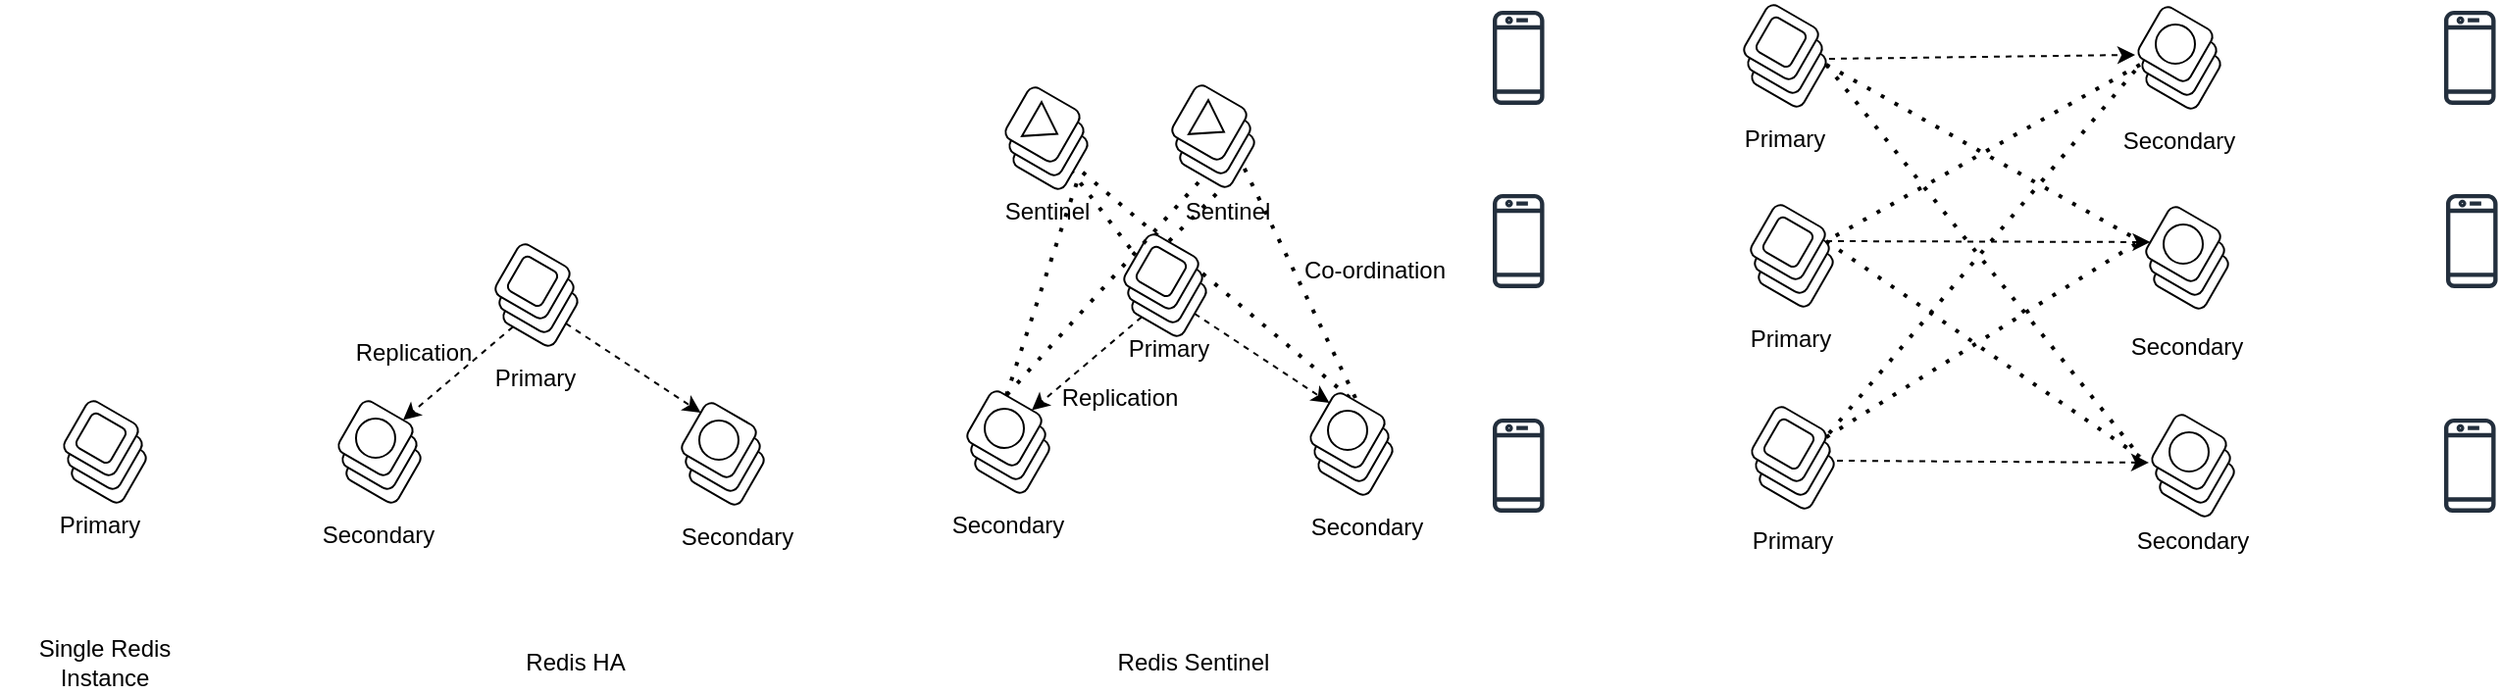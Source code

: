 <mxfile version="21.3.8" type="github">
  <diagram name="Page-1" id="Pu-Xg4iQmbZEXAthtmg6">
    <mxGraphModel dx="954" dy="1602" grid="1" gridSize="10" guides="1" tooltips="1" connect="1" arrows="1" fold="1" page="1" pageScale="1" pageWidth="850" pageHeight="1100" math="0" shadow="0">
      <root>
        <mxCell id="0" />
        <mxCell id="1" parent="0" />
        <mxCell id="jeQJ4BIFKmj9hE7d5jCC-107" value="" style="endArrow=none;dashed=1;html=1;dashPattern=1 3;strokeWidth=2;rounded=0;entryX=1;entryY=0.5;entryDx=0;entryDy=0;" edge="1" parent="1" target="jeQJ4BIFKmj9hE7d5jCC-91">
          <mxGeometry width="50" height="50" relative="1" as="geometry">
            <mxPoint x="780" y="200" as="sourcePoint" />
            <mxPoint x="730" y="190" as="targetPoint" />
          </mxGeometry>
        </mxCell>
        <mxCell id="jeQJ4BIFKmj9hE7d5jCC-108" value="" style="endArrow=none;dashed=1;html=1;dashPattern=1 3;strokeWidth=2;rounded=0;entryX=0.5;entryY=0;entryDx=0;entryDy=0;exitX=0;exitY=1;exitDx=0;exitDy=0;" edge="1" parent="1" source="jeQJ4BIFKmj9hE7d5jCC-101" target="jeQJ4BIFKmj9hE7d5jCC-101">
          <mxGeometry width="50" height="50" relative="1" as="geometry">
            <mxPoint x="600" y="410" as="sourcePoint" />
            <mxPoint x="670" y="240" as="targetPoint" />
          </mxGeometry>
        </mxCell>
        <mxCell id="jeQJ4BIFKmj9hE7d5jCC-105" value="" style="endArrow=none;dashed=1;html=1;dashPattern=1 3;strokeWidth=2;rounded=0;entryX=1;entryY=0.5;entryDx=0;entryDy=0;exitX=0.25;exitY=0;exitDx=0;exitDy=0;" edge="1" parent="1" source="jeQJ4BIFKmj9hE7d5jCC-81" target="jeQJ4BIFKmj9hE7d5jCC-12">
          <mxGeometry width="50" height="50" relative="1" as="geometry">
            <mxPoint x="730" y="420" as="sourcePoint" />
            <mxPoint x="650" y="140" as="targetPoint" />
          </mxGeometry>
        </mxCell>
        <mxCell id="jeQJ4BIFKmj9hE7d5jCC-103" value="" style="endArrow=none;dashed=1;html=1;dashPattern=1 3;strokeWidth=2;rounded=0;entryX=0.7;entryY=-0.2;entryDx=0;entryDy=0;entryPerimeter=0;" edge="1" parent="1" target="jeQJ4BIFKmj9hE7d5jCC-100">
          <mxGeometry width="50" height="50" relative="1" as="geometry">
            <mxPoint x="670" y="130" as="sourcePoint" />
            <mxPoint x="710" y="250" as="targetPoint" />
          </mxGeometry>
        </mxCell>
        <mxCell id="jeQJ4BIFKmj9hE7d5jCC-104" value="" style="endArrow=none;dashed=1;html=1;dashPattern=1 3;strokeWidth=2;rounded=0;entryX=0.75;entryY=0;entryDx=0;entryDy=0;exitX=0.25;exitY=0;exitDx=0;exitDy=0;" edge="1" parent="1" source="jeQJ4BIFKmj9hE7d5jCC-71" target="jeQJ4BIFKmj9hE7d5jCC-100">
          <mxGeometry width="50" height="50" relative="1" as="geometry">
            <mxPoint x="670" y="400" as="sourcePoint" />
            <mxPoint x="720" y="350" as="targetPoint" />
          </mxGeometry>
        </mxCell>
        <mxCell id="jeQJ4BIFKmj9hE7d5jCC-17" value="" style="group" vertex="1" connectable="0" parent="1">
          <mxGeometry x="120.0" y="200.0" width="44.981" height="54.981" as="geometry" />
        </mxCell>
        <mxCell id="jeQJ4BIFKmj9hE7d5jCC-4" value="" style="rounded=1;whiteSpace=wrap;html=1;rotation=30;" vertex="1" parent="jeQJ4BIFKmj9hE7d5jCC-17">
          <mxGeometry x="9.49" y="19.49" width="30" height="30" as="geometry" />
        </mxCell>
        <mxCell id="jeQJ4BIFKmj9hE7d5jCC-3" value="" style="rounded=1;whiteSpace=wrap;html=1;rotation=30;" vertex="1" parent="jeQJ4BIFKmj9hE7d5jCC-17">
          <mxGeometry x="7.49" y="12.49" width="30" height="30" as="geometry" />
        </mxCell>
        <mxCell id="jeQJ4BIFKmj9hE7d5jCC-2" value="" style="rounded=1;whiteSpace=wrap;html=1;rotation=30;" vertex="1" parent="jeQJ4BIFKmj9hE7d5jCC-17">
          <mxGeometry x="5.49" y="5.49" width="30" height="30" as="geometry" />
        </mxCell>
        <mxCell id="jeQJ4BIFKmj9hE7d5jCC-5" value="" style="rounded=1;whiteSpace=wrap;html=1;rotation=30;" vertex="1" parent="jeQJ4BIFKmj9hE7d5jCC-17">
          <mxGeometry x="10.49" y="10.49" width="20" height="20" as="geometry" />
        </mxCell>
        <mxCell id="jeQJ4BIFKmj9hE7d5jCC-18" value="" style="group" vertex="1" connectable="0" parent="1">
          <mxGeometry x="260.0" y="200.0" width="44.981" height="54.981" as="geometry" />
        </mxCell>
        <mxCell id="jeQJ4BIFKmj9hE7d5jCC-7" value="" style="rounded=1;whiteSpace=wrap;html=1;rotation=30;" vertex="1" parent="jeQJ4BIFKmj9hE7d5jCC-18">
          <mxGeometry x="9.49" y="19.49" width="30" height="30" as="geometry" />
        </mxCell>
        <mxCell id="jeQJ4BIFKmj9hE7d5jCC-8" value="" style="rounded=1;whiteSpace=wrap;html=1;rotation=30;" vertex="1" parent="jeQJ4BIFKmj9hE7d5jCC-18">
          <mxGeometry x="7.49" y="12.49" width="30" height="30" as="geometry" />
        </mxCell>
        <mxCell id="jeQJ4BIFKmj9hE7d5jCC-9" value="" style="rounded=1;whiteSpace=wrap;html=1;rotation=30;" vertex="1" parent="jeQJ4BIFKmj9hE7d5jCC-18">
          <mxGeometry x="5.49" y="5.49" width="30" height="30" as="geometry" />
        </mxCell>
        <mxCell id="jeQJ4BIFKmj9hE7d5jCC-11" value="" style="ellipse;whiteSpace=wrap;html=1;aspect=fixed;" vertex="1" parent="jeQJ4BIFKmj9hE7d5jCC-18">
          <mxGeometry x="10.49" y="10.49" width="20" height="20" as="geometry" />
        </mxCell>
        <mxCell id="jeQJ4BIFKmj9hE7d5jCC-19" value="" style="group" vertex="1" connectable="0" parent="1">
          <mxGeometry x="600.0" y="40.0" width="44.981" height="54.981" as="geometry" />
        </mxCell>
        <mxCell id="jeQJ4BIFKmj9hE7d5jCC-12" value="" style="rounded=1;whiteSpace=wrap;html=1;rotation=30;" vertex="1" parent="jeQJ4BIFKmj9hE7d5jCC-19">
          <mxGeometry x="9.49" y="19.49" width="30" height="30" as="geometry" />
        </mxCell>
        <mxCell id="jeQJ4BIFKmj9hE7d5jCC-13" value="" style="rounded=1;whiteSpace=wrap;html=1;rotation=30;" vertex="1" parent="jeQJ4BIFKmj9hE7d5jCC-19">
          <mxGeometry x="7.49" y="12.49" width="30" height="30" as="geometry" />
        </mxCell>
        <mxCell id="jeQJ4BIFKmj9hE7d5jCC-14" value="" style="rounded=1;whiteSpace=wrap;html=1;rotation=30;" vertex="1" parent="jeQJ4BIFKmj9hE7d5jCC-19">
          <mxGeometry x="5.49" y="5.49" width="30" height="30" as="geometry" />
        </mxCell>
        <mxCell id="jeQJ4BIFKmj9hE7d5jCC-16" value="" style="triangle;whiteSpace=wrap;html=1;rotation=30;" vertex="1" parent="jeQJ4BIFKmj9hE7d5jCC-19">
          <mxGeometry x="13.99" y="11.49" width="15" height="20" as="geometry" />
        </mxCell>
        <mxCell id="jeQJ4BIFKmj9hE7d5jCC-20" value="Single Redis Instance" style="text;html=1;strokeColor=none;fillColor=none;align=center;verticalAlign=middle;whiteSpace=wrap;rounded=0;" vertex="1" parent="1">
          <mxGeometry x="89.99" y="320" width="105" height="30" as="geometry" />
        </mxCell>
        <mxCell id="jeQJ4BIFKmj9hE7d5jCC-26" value="" style="group" vertex="1" connectable="0" parent="1">
          <mxGeometry x="340" y="120" width="44.981" height="54.981" as="geometry" />
        </mxCell>
        <mxCell id="jeQJ4BIFKmj9hE7d5jCC-27" value="" style="rounded=1;whiteSpace=wrap;html=1;rotation=30;" vertex="1" parent="jeQJ4BIFKmj9hE7d5jCC-26">
          <mxGeometry x="9.49" y="19.49" width="30" height="30" as="geometry" />
        </mxCell>
        <mxCell id="jeQJ4BIFKmj9hE7d5jCC-28" value="" style="rounded=1;whiteSpace=wrap;html=1;rotation=30;" vertex="1" parent="jeQJ4BIFKmj9hE7d5jCC-26">
          <mxGeometry x="7.49" y="12.49" width="30" height="30" as="geometry" />
        </mxCell>
        <mxCell id="jeQJ4BIFKmj9hE7d5jCC-29" value="" style="rounded=1;whiteSpace=wrap;html=1;rotation=30;" vertex="1" parent="jeQJ4BIFKmj9hE7d5jCC-26">
          <mxGeometry x="5.49" y="5.49" width="30" height="30" as="geometry" />
        </mxCell>
        <mxCell id="jeQJ4BIFKmj9hE7d5jCC-30" value="" style="rounded=1;whiteSpace=wrap;html=1;rotation=30;" vertex="1" parent="jeQJ4BIFKmj9hE7d5jCC-26">
          <mxGeometry x="10.49" y="10.49" width="20" height="20" as="geometry" />
        </mxCell>
        <mxCell id="jeQJ4BIFKmj9hE7d5jCC-31" value="" style="group" vertex="1" connectable="0" parent="1">
          <mxGeometry x="435" y="201" width="44.981" height="54.981" as="geometry" />
        </mxCell>
        <mxCell id="jeQJ4BIFKmj9hE7d5jCC-32" value="" style="rounded=1;whiteSpace=wrap;html=1;rotation=30;" vertex="1" parent="jeQJ4BIFKmj9hE7d5jCC-31">
          <mxGeometry x="9.49" y="19.49" width="30" height="30" as="geometry" />
        </mxCell>
        <mxCell id="jeQJ4BIFKmj9hE7d5jCC-33" value="" style="rounded=1;whiteSpace=wrap;html=1;rotation=30;" vertex="1" parent="jeQJ4BIFKmj9hE7d5jCC-31">
          <mxGeometry x="7.49" y="12.49" width="30" height="30" as="geometry" />
        </mxCell>
        <mxCell id="jeQJ4BIFKmj9hE7d5jCC-34" value="" style="rounded=1;whiteSpace=wrap;html=1;rotation=30;" vertex="1" parent="jeQJ4BIFKmj9hE7d5jCC-31">
          <mxGeometry x="5.49" y="5.49" width="30" height="30" as="geometry" />
        </mxCell>
        <mxCell id="jeQJ4BIFKmj9hE7d5jCC-35" value="" style="ellipse;whiteSpace=wrap;html=1;aspect=fixed;" vertex="1" parent="jeQJ4BIFKmj9hE7d5jCC-31">
          <mxGeometry x="10.49" y="10.49" width="20" height="20" as="geometry" />
        </mxCell>
        <mxCell id="jeQJ4BIFKmj9hE7d5jCC-37" value="" style="endArrow=classic;html=1;rounded=0;exitX=0.25;exitY=1;exitDx=0;exitDy=0;entryX=0.75;entryY=0;entryDx=0;entryDy=0;dashed=1;" edge="1" parent="1" source="jeQJ4BIFKmj9hE7d5jCC-27" target="jeQJ4BIFKmj9hE7d5jCC-9">
          <mxGeometry width="50" height="50" relative="1" as="geometry">
            <mxPoint x="400" y="180" as="sourcePoint" />
            <mxPoint x="450" y="130" as="targetPoint" />
          </mxGeometry>
        </mxCell>
        <mxCell id="jeQJ4BIFKmj9hE7d5jCC-38" value="" style="endArrow=classic;html=1;rounded=0;exitX=1;exitY=0.5;exitDx=0;exitDy=0;entryX=0;entryY=0.25;entryDx=0;entryDy=0;dashed=1;" edge="1" parent="1" source="jeQJ4BIFKmj9hE7d5jCC-27" target="jeQJ4BIFKmj9hE7d5jCC-34">
          <mxGeometry width="50" height="50" relative="1" as="geometry">
            <mxPoint x="350" y="330" as="sourcePoint" />
            <mxPoint x="400" y="280" as="targetPoint" />
          </mxGeometry>
        </mxCell>
        <mxCell id="jeQJ4BIFKmj9hE7d5jCC-39" value="Primary" style="text;html=1;strokeColor=none;fillColor=none;align=center;verticalAlign=middle;whiteSpace=wrap;rounded=0;" vertex="1" parent="1">
          <mxGeometry x="110" y="250" width="60" height="30" as="geometry" />
        </mxCell>
        <mxCell id="jeQJ4BIFKmj9hE7d5jCC-40" value="Primary" style="text;html=1;strokeColor=none;fillColor=none;align=center;verticalAlign=middle;whiteSpace=wrap;rounded=0;" vertex="1" parent="1">
          <mxGeometry x="332.49" y="174.98" width="60" height="30" as="geometry" />
        </mxCell>
        <mxCell id="jeQJ4BIFKmj9hE7d5jCC-41" value="Secondary" style="text;html=1;strokeColor=none;fillColor=none;align=center;verticalAlign=middle;whiteSpace=wrap;rounded=0;" vertex="1" parent="1">
          <mxGeometry x="252.49" y="254.98" width="60" height="30" as="geometry" />
        </mxCell>
        <mxCell id="jeQJ4BIFKmj9hE7d5jCC-42" value="Secondary" style="text;html=1;strokeColor=none;fillColor=none;align=center;verticalAlign=middle;whiteSpace=wrap;rounded=0;" vertex="1" parent="1">
          <mxGeometry x="435" y="255.98" width="60" height="30" as="geometry" />
        </mxCell>
        <mxCell id="jeQJ4BIFKmj9hE7d5jCC-43" value="Redis HA" style="text;html=1;strokeColor=none;fillColor=none;align=center;verticalAlign=middle;whiteSpace=wrap;rounded=0;" vertex="1" parent="1">
          <mxGeometry x="330" y="320" width="105" height="30" as="geometry" />
        </mxCell>
        <mxCell id="jeQJ4BIFKmj9hE7d5jCC-68" value="" style="group" vertex="1" connectable="0" parent="1">
          <mxGeometry x="580.51" y="195.0" width="44.981" height="54.981" as="geometry" />
        </mxCell>
        <mxCell id="jeQJ4BIFKmj9hE7d5jCC-69" value="" style="rounded=1;whiteSpace=wrap;html=1;rotation=30;" vertex="1" parent="jeQJ4BIFKmj9hE7d5jCC-68">
          <mxGeometry x="9.49" y="19.49" width="30" height="30" as="geometry" />
        </mxCell>
        <mxCell id="jeQJ4BIFKmj9hE7d5jCC-70" value="" style="rounded=1;whiteSpace=wrap;html=1;rotation=30;" vertex="1" parent="jeQJ4BIFKmj9hE7d5jCC-68">
          <mxGeometry x="7.49" y="12.49" width="30" height="30" as="geometry" />
        </mxCell>
        <mxCell id="jeQJ4BIFKmj9hE7d5jCC-71" value="" style="rounded=1;whiteSpace=wrap;html=1;rotation=30;" vertex="1" parent="jeQJ4BIFKmj9hE7d5jCC-68">
          <mxGeometry x="5.49" y="5.49" width="30" height="30" as="geometry" />
        </mxCell>
        <mxCell id="jeQJ4BIFKmj9hE7d5jCC-72" value="" style="ellipse;whiteSpace=wrap;html=1;aspect=fixed;" vertex="1" parent="jeQJ4BIFKmj9hE7d5jCC-68">
          <mxGeometry x="10.49" y="10.49" width="20" height="20" as="geometry" />
        </mxCell>
        <mxCell id="jeQJ4BIFKmj9hE7d5jCC-73" value="" style="group" vertex="1" connectable="0" parent="1">
          <mxGeometry x="660.51" y="115" width="44.981" height="54.981" as="geometry" />
        </mxCell>
        <mxCell id="jeQJ4BIFKmj9hE7d5jCC-74" value="" style="rounded=1;whiteSpace=wrap;html=1;rotation=30;" vertex="1" parent="jeQJ4BIFKmj9hE7d5jCC-73">
          <mxGeometry x="9.49" y="19.49" width="30" height="30" as="geometry" />
        </mxCell>
        <mxCell id="jeQJ4BIFKmj9hE7d5jCC-75" value="" style="rounded=1;whiteSpace=wrap;html=1;rotation=30;" vertex="1" parent="jeQJ4BIFKmj9hE7d5jCC-73">
          <mxGeometry x="7.49" y="12.49" width="30" height="30" as="geometry" />
        </mxCell>
        <mxCell id="jeQJ4BIFKmj9hE7d5jCC-76" value="" style="rounded=1;whiteSpace=wrap;html=1;rotation=30;" vertex="1" parent="jeQJ4BIFKmj9hE7d5jCC-73">
          <mxGeometry x="5.49" y="5.49" width="30" height="30" as="geometry" />
        </mxCell>
        <mxCell id="jeQJ4BIFKmj9hE7d5jCC-77" value="" style="rounded=1;whiteSpace=wrap;html=1;rotation=30;" vertex="1" parent="jeQJ4BIFKmj9hE7d5jCC-73">
          <mxGeometry x="10.49" y="10.49" width="20" height="20" as="geometry" />
        </mxCell>
        <mxCell id="jeQJ4BIFKmj9hE7d5jCC-78" value="" style="group" vertex="1" connectable="0" parent="1">
          <mxGeometry x="755.51" y="196" width="44.981" height="54.981" as="geometry" />
        </mxCell>
        <mxCell id="jeQJ4BIFKmj9hE7d5jCC-79" value="" style="rounded=1;whiteSpace=wrap;html=1;rotation=30;" vertex="1" parent="jeQJ4BIFKmj9hE7d5jCC-78">
          <mxGeometry x="9.49" y="19.49" width="30" height="30" as="geometry" />
        </mxCell>
        <mxCell id="jeQJ4BIFKmj9hE7d5jCC-80" value="" style="rounded=1;whiteSpace=wrap;html=1;rotation=30;" vertex="1" parent="jeQJ4BIFKmj9hE7d5jCC-78">
          <mxGeometry x="7.49" y="12.49" width="30" height="30" as="geometry" />
        </mxCell>
        <mxCell id="jeQJ4BIFKmj9hE7d5jCC-81" value="" style="rounded=1;whiteSpace=wrap;html=1;rotation=30;" vertex="1" parent="jeQJ4BIFKmj9hE7d5jCC-78">
          <mxGeometry x="5.49" y="5.49" width="30" height="30" as="geometry" />
        </mxCell>
        <mxCell id="jeQJ4BIFKmj9hE7d5jCC-82" value="" style="ellipse;whiteSpace=wrap;html=1;aspect=fixed;" vertex="1" parent="jeQJ4BIFKmj9hE7d5jCC-78">
          <mxGeometry x="10.49" y="10.49" width="20" height="20" as="geometry" />
        </mxCell>
        <mxCell id="jeQJ4BIFKmj9hE7d5jCC-83" value="" style="endArrow=classic;html=1;rounded=0;exitX=0.25;exitY=1;exitDx=0;exitDy=0;entryX=0.75;entryY=0;entryDx=0;entryDy=0;dashed=1;" edge="1" parent="1" source="jeQJ4BIFKmj9hE7d5jCC-74" target="jeQJ4BIFKmj9hE7d5jCC-71">
          <mxGeometry width="50" height="50" relative="1" as="geometry">
            <mxPoint x="720.51" y="175" as="sourcePoint" />
            <mxPoint x="770.51" y="125" as="targetPoint" />
          </mxGeometry>
        </mxCell>
        <mxCell id="jeQJ4BIFKmj9hE7d5jCC-84" value="" style="endArrow=classic;html=1;rounded=0;exitX=1;exitY=0.5;exitDx=0;exitDy=0;entryX=0;entryY=0.25;entryDx=0;entryDy=0;dashed=1;" edge="1" parent="1" source="jeQJ4BIFKmj9hE7d5jCC-74" target="jeQJ4BIFKmj9hE7d5jCC-81">
          <mxGeometry width="50" height="50" relative="1" as="geometry">
            <mxPoint x="670.51" y="325" as="sourcePoint" />
            <mxPoint x="720.51" y="275" as="targetPoint" />
          </mxGeometry>
        </mxCell>
        <mxCell id="jeQJ4BIFKmj9hE7d5jCC-85" value="Primary" style="text;html=1;strokeColor=none;fillColor=none;align=center;verticalAlign=middle;whiteSpace=wrap;rounded=0;" vertex="1" parent="1">
          <mxGeometry x="655" y="159.98" width="60" height="30" as="geometry" />
        </mxCell>
        <mxCell id="jeQJ4BIFKmj9hE7d5jCC-86" value="Secondary" style="text;html=1;strokeColor=none;fillColor=none;align=center;verticalAlign=middle;whiteSpace=wrap;rounded=0;" vertex="1" parent="1">
          <mxGeometry x="573" y="249.98" width="60" height="30" as="geometry" />
        </mxCell>
        <mxCell id="jeQJ4BIFKmj9hE7d5jCC-87" value="Secondary" style="text;html=1;strokeColor=none;fillColor=none;align=center;verticalAlign=middle;whiteSpace=wrap;rounded=0;" vertex="1" parent="1">
          <mxGeometry x="755.51" y="250.98" width="60" height="30" as="geometry" />
        </mxCell>
        <mxCell id="jeQJ4BIFKmj9hE7d5jCC-90" value="" style="group" vertex="1" connectable="0" parent="1">
          <mxGeometry x="685" y="39" width="44.981" height="54.981" as="geometry" />
        </mxCell>
        <mxCell id="jeQJ4BIFKmj9hE7d5jCC-91" value="" style="rounded=1;whiteSpace=wrap;html=1;rotation=30;" vertex="1" parent="jeQJ4BIFKmj9hE7d5jCC-90">
          <mxGeometry x="9.49" y="19.49" width="30" height="30" as="geometry" />
        </mxCell>
        <mxCell id="jeQJ4BIFKmj9hE7d5jCC-92" value="" style="rounded=1;whiteSpace=wrap;html=1;rotation=30;" vertex="1" parent="jeQJ4BIFKmj9hE7d5jCC-90">
          <mxGeometry x="7.49" y="12.49" width="30" height="30" as="geometry" />
        </mxCell>
        <mxCell id="jeQJ4BIFKmj9hE7d5jCC-93" value="" style="rounded=1;whiteSpace=wrap;html=1;rotation=30;" vertex="1" parent="jeQJ4BIFKmj9hE7d5jCC-90">
          <mxGeometry x="5.49" y="5.49" width="30" height="30" as="geometry" />
        </mxCell>
        <mxCell id="jeQJ4BIFKmj9hE7d5jCC-94" value="" style="triangle;whiteSpace=wrap;html=1;rotation=30;" vertex="1" parent="jeQJ4BIFKmj9hE7d5jCC-90">
          <mxGeometry x="13.99" y="11.49" width="15" height="20" as="geometry" />
        </mxCell>
        <mxCell id="jeQJ4BIFKmj9hE7d5jCC-100" value="Sentinel" style="text;html=1;strokeColor=none;fillColor=none;align=center;verticalAlign=middle;whiteSpace=wrap;rounded=0;" vertex="1" parent="1">
          <mxGeometry x="593" y="90" width="60" height="30" as="geometry" />
        </mxCell>
        <mxCell id="jeQJ4BIFKmj9hE7d5jCC-101" value="Sentinel" style="text;html=1;strokeColor=none;fillColor=none;align=center;verticalAlign=middle;whiteSpace=wrap;rounded=0;" vertex="1" parent="1">
          <mxGeometry x="685" y="90" width="60" height="30" as="geometry" />
        </mxCell>
        <mxCell id="jeQJ4BIFKmj9hE7d5jCC-106" value="" style="endArrow=none;dashed=1;html=1;dashPattern=1 3;strokeWidth=2;rounded=0;exitX=0.25;exitY=0;exitDx=0;exitDy=0;entryX=0.25;entryY=0;entryDx=0;entryDy=0;" edge="1" parent="1" source="jeQJ4BIFKmj9hE7d5jCC-101" target="jeQJ4BIFKmj9hE7d5jCC-71">
          <mxGeometry width="50" height="50" relative="1" as="geometry">
            <mxPoint x="690" y="270" as="sourcePoint" />
            <mxPoint x="670" y="400" as="targetPoint" />
          </mxGeometry>
        </mxCell>
        <mxCell id="jeQJ4BIFKmj9hE7d5jCC-109" value="Redis Sentinel" style="text;html=1;strokeColor=none;fillColor=none;align=center;verticalAlign=middle;whiteSpace=wrap;rounded=0;" vertex="1" parent="1">
          <mxGeometry x="644.98" y="320" width="105" height="30" as="geometry" />
        </mxCell>
        <mxCell id="jeQJ4BIFKmj9hE7d5jCC-110" value="Replication" style="text;html=1;strokeColor=none;fillColor=none;align=center;verticalAlign=middle;whiteSpace=wrap;rounded=0;" vertex="1" parent="1">
          <mxGeometry x="270" y="159" width="60" height="36" as="geometry" />
        </mxCell>
        <mxCell id="jeQJ4BIFKmj9hE7d5jCC-111" value="Co-ordination" style="text;html=1;strokeColor=none;fillColor=none;align=center;verticalAlign=middle;whiteSpace=wrap;rounded=0;" vertex="1" parent="1">
          <mxGeometry x="729.98" y="120" width="119.51" height="30" as="geometry" />
        </mxCell>
        <mxCell id="jeQJ4BIFKmj9hE7d5jCC-112" value="" style="group" vertex="1" connectable="0" parent="1">
          <mxGeometry x="980" y="100" width="44.981" height="54.981" as="geometry" />
        </mxCell>
        <mxCell id="jeQJ4BIFKmj9hE7d5jCC-113" value="" style="rounded=1;whiteSpace=wrap;html=1;rotation=30;" vertex="1" parent="jeQJ4BIFKmj9hE7d5jCC-112">
          <mxGeometry x="9.49" y="19.49" width="30" height="30" as="geometry" />
        </mxCell>
        <mxCell id="jeQJ4BIFKmj9hE7d5jCC-114" value="" style="rounded=1;whiteSpace=wrap;html=1;rotation=30;" vertex="1" parent="jeQJ4BIFKmj9hE7d5jCC-112">
          <mxGeometry x="7.49" y="12.49" width="30" height="30" as="geometry" />
        </mxCell>
        <mxCell id="jeQJ4BIFKmj9hE7d5jCC-115" value="" style="rounded=1;whiteSpace=wrap;html=1;rotation=30;" vertex="1" parent="jeQJ4BIFKmj9hE7d5jCC-112">
          <mxGeometry x="5.49" y="5.49" width="30" height="30" as="geometry" />
        </mxCell>
        <mxCell id="jeQJ4BIFKmj9hE7d5jCC-116" value="" style="rounded=1;whiteSpace=wrap;html=1;rotation=30;" vertex="1" parent="jeQJ4BIFKmj9hE7d5jCC-112">
          <mxGeometry x="10.49" y="10.49" width="20" height="20" as="geometry" />
        </mxCell>
        <mxCell id="jeQJ4BIFKmj9hE7d5jCC-117" value="Primary" style="text;html=1;strokeColor=none;fillColor=none;align=center;verticalAlign=middle;whiteSpace=wrap;rounded=0;" vertex="1" parent="1">
          <mxGeometry x="972.49" y="154.98" width="60" height="30" as="geometry" />
        </mxCell>
        <mxCell id="jeQJ4BIFKmj9hE7d5jCC-124" value="" style="group" vertex="1" connectable="0" parent="1">
          <mxGeometry x="980.51" y="203" width="44.981" height="54.981" as="geometry" />
        </mxCell>
        <mxCell id="jeQJ4BIFKmj9hE7d5jCC-125" value="" style="rounded=1;whiteSpace=wrap;html=1;rotation=30;" vertex="1" parent="jeQJ4BIFKmj9hE7d5jCC-124">
          <mxGeometry x="9.49" y="19.49" width="30" height="30" as="geometry" />
        </mxCell>
        <mxCell id="jeQJ4BIFKmj9hE7d5jCC-126" value="" style="rounded=1;whiteSpace=wrap;html=1;rotation=30;" vertex="1" parent="jeQJ4BIFKmj9hE7d5jCC-124">
          <mxGeometry x="7.49" y="12.49" width="30" height="30" as="geometry" />
        </mxCell>
        <mxCell id="jeQJ4BIFKmj9hE7d5jCC-127" value="" style="rounded=1;whiteSpace=wrap;html=1;rotation=30;" vertex="1" parent="jeQJ4BIFKmj9hE7d5jCC-124">
          <mxGeometry x="5.49" y="5.49" width="30" height="30" as="geometry" />
        </mxCell>
        <mxCell id="jeQJ4BIFKmj9hE7d5jCC-128" value="" style="rounded=1;whiteSpace=wrap;html=1;rotation=30;" vertex="1" parent="jeQJ4BIFKmj9hE7d5jCC-124">
          <mxGeometry x="10.49" y="10.49" width="20" height="20" as="geometry" />
        </mxCell>
        <mxCell id="jeQJ4BIFKmj9hE7d5jCC-129" value="Primary" style="text;html=1;strokeColor=none;fillColor=none;align=center;verticalAlign=middle;whiteSpace=wrap;rounded=0;" vertex="1" parent="1">
          <mxGeometry x="973" y="257.98" width="60" height="30" as="geometry" />
        </mxCell>
        <mxCell id="jeQJ4BIFKmj9hE7d5jCC-130" value="" style="group" vertex="1" connectable="0" parent="1">
          <mxGeometry x="976.51" y="-2" width="44.981" height="54.981" as="geometry" />
        </mxCell>
        <mxCell id="jeQJ4BIFKmj9hE7d5jCC-131" value="" style="rounded=1;whiteSpace=wrap;html=1;rotation=30;" vertex="1" parent="jeQJ4BIFKmj9hE7d5jCC-130">
          <mxGeometry x="9.49" y="19.49" width="30" height="30" as="geometry" />
        </mxCell>
        <mxCell id="jeQJ4BIFKmj9hE7d5jCC-132" value="" style="rounded=1;whiteSpace=wrap;html=1;rotation=30;" vertex="1" parent="jeQJ4BIFKmj9hE7d5jCC-130">
          <mxGeometry x="7.49" y="12.49" width="30" height="30" as="geometry" />
        </mxCell>
        <mxCell id="jeQJ4BIFKmj9hE7d5jCC-133" value="" style="rounded=1;whiteSpace=wrap;html=1;rotation=30;" vertex="1" parent="jeQJ4BIFKmj9hE7d5jCC-130">
          <mxGeometry x="5.49" y="5.49" width="30" height="30" as="geometry" />
        </mxCell>
        <mxCell id="jeQJ4BIFKmj9hE7d5jCC-134" value="" style="rounded=1;whiteSpace=wrap;html=1;rotation=30;" vertex="1" parent="jeQJ4BIFKmj9hE7d5jCC-130">
          <mxGeometry x="10.49" y="10.49" width="20" height="20" as="geometry" />
        </mxCell>
        <mxCell id="jeQJ4BIFKmj9hE7d5jCC-135" value="Primary" style="text;html=1;strokeColor=none;fillColor=none;align=center;verticalAlign=middle;whiteSpace=wrap;rounded=0;" vertex="1" parent="1">
          <mxGeometry x="969" y="52.98" width="60" height="30" as="geometry" />
        </mxCell>
        <mxCell id="jeQJ4BIFKmj9hE7d5jCC-136" value="" style="group" vertex="1" connectable="0" parent="1">
          <mxGeometry x="1177.51" y="-1" width="44.981" height="54.981" as="geometry" />
        </mxCell>
        <mxCell id="jeQJ4BIFKmj9hE7d5jCC-137" value="" style="rounded=1;whiteSpace=wrap;html=1;rotation=30;" vertex="1" parent="jeQJ4BIFKmj9hE7d5jCC-136">
          <mxGeometry x="9.49" y="19.49" width="30" height="30" as="geometry" />
        </mxCell>
        <mxCell id="jeQJ4BIFKmj9hE7d5jCC-138" value="" style="rounded=1;whiteSpace=wrap;html=1;rotation=30;" vertex="1" parent="jeQJ4BIFKmj9hE7d5jCC-136">
          <mxGeometry x="7.49" y="12.49" width="30" height="30" as="geometry" />
        </mxCell>
        <mxCell id="jeQJ4BIFKmj9hE7d5jCC-139" value="" style="rounded=1;whiteSpace=wrap;html=1;rotation=30;" vertex="1" parent="jeQJ4BIFKmj9hE7d5jCC-136">
          <mxGeometry x="5.49" y="5.49" width="30" height="30" as="geometry" />
        </mxCell>
        <mxCell id="jeQJ4BIFKmj9hE7d5jCC-140" value="" style="ellipse;whiteSpace=wrap;html=1;aspect=fixed;" vertex="1" parent="jeQJ4BIFKmj9hE7d5jCC-136">
          <mxGeometry x="10.49" y="10.49" width="20" height="20" as="geometry" />
        </mxCell>
        <mxCell id="jeQJ4BIFKmj9hE7d5jCC-141" value="Secondary" style="text;html=1;strokeColor=none;fillColor=none;align=center;verticalAlign=middle;whiteSpace=wrap;rounded=0;" vertex="1" parent="1">
          <mxGeometry x="1170" y="53.98" width="60" height="30" as="geometry" />
        </mxCell>
        <mxCell id="jeQJ4BIFKmj9hE7d5jCC-142" value="" style="group" vertex="1" connectable="0" parent="1">
          <mxGeometry x="1181.51" y="101" width="44.981" height="54.981" as="geometry" />
        </mxCell>
        <mxCell id="jeQJ4BIFKmj9hE7d5jCC-143" value="" style="rounded=1;whiteSpace=wrap;html=1;rotation=30;" vertex="1" parent="jeQJ4BIFKmj9hE7d5jCC-142">
          <mxGeometry x="9.49" y="19.49" width="30" height="30" as="geometry" />
        </mxCell>
        <mxCell id="jeQJ4BIFKmj9hE7d5jCC-144" value="" style="rounded=1;whiteSpace=wrap;html=1;rotation=30;" vertex="1" parent="jeQJ4BIFKmj9hE7d5jCC-142">
          <mxGeometry x="7.49" y="12.49" width="30" height="30" as="geometry" />
        </mxCell>
        <mxCell id="jeQJ4BIFKmj9hE7d5jCC-145" value="" style="rounded=1;whiteSpace=wrap;html=1;rotation=30;" vertex="1" parent="jeQJ4BIFKmj9hE7d5jCC-142">
          <mxGeometry x="5.49" y="5.49" width="30" height="30" as="geometry" />
        </mxCell>
        <mxCell id="jeQJ4BIFKmj9hE7d5jCC-146" value="" style="ellipse;whiteSpace=wrap;html=1;aspect=fixed;" vertex="1" parent="jeQJ4BIFKmj9hE7d5jCC-142">
          <mxGeometry x="10.49" y="10.49" width="20" height="20" as="geometry" />
        </mxCell>
        <mxCell id="jeQJ4BIFKmj9hE7d5jCC-147" value="Secondary" style="text;html=1;strokeColor=none;fillColor=none;align=center;verticalAlign=middle;whiteSpace=wrap;rounded=0;" vertex="1" parent="1">
          <mxGeometry x="1174" y="158.98" width="60" height="30" as="geometry" />
        </mxCell>
        <mxCell id="jeQJ4BIFKmj9hE7d5jCC-148" value="" style="group" vertex="1" connectable="0" parent="1">
          <mxGeometry x="1184.51" y="207" width="44.981" height="54.981" as="geometry" />
        </mxCell>
        <mxCell id="jeQJ4BIFKmj9hE7d5jCC-149" value="" style="rounded=1;whiteSpace=wrap;html=1;rotation=30;" vertex="1" parent="jeQJ4BIFKmj9hE7d5jCC-148">
          <mxGeometry x="9.49" y="19.49" width="30" height="30" as="geometry" />
        </mxCell>
        <mxCell id="jeQJ4BIFKmj9hE7d5jCC-150" value="" style="rounded=1;whiteSpace=wrap;html=1;rotation=30;" vertex="1" parent="jeQJ4BIFKmj9hE7d5jCC-148">
          <mxGeometry x="7.49" y="12.49" width="30" height="30" as="geometry" />
        </mxCell>
        <mxCell id="jeQJ4BIFKmj9hE7d5jCC-151" value="" style="rounded=1;whiteSpace=wrap;html=1;rotation=30;" vertex="1" parent="jeQJ4BIFKmj9hE7d5jCC-148">
          <mxGeometry x="5.49" y="5.49" width="30" height="30" as="geometry" />
        </mxCell>
        <mxCell id="jeQJ4BIFKmj9hE7d5jCC-152" value="" style="ellipse;whiteSpace=wrap;html=1;aspect=fixed;" vertex="1" parent="jeQJ4BIFKmj9hE7d5jCC-148">
          <mxGeometry x="10.49" y="10.49" width="20" height="20" as="geometry" />
        </mxCell>
        <mxCell id="jeQJ4BIFKmj9hE7d5jCC-153" value="Secondary" style="text;html=1;strokeColor=none;fillColor=none;align=center;verticalAlign=middle;whiteSpace=wrap;rounded=0;" vertex="1" parent="1">
          <mxGeometry x="1177" y="257.98" width="60" height="30" as="geometry" />
        </mxCell>
        <mxCell id="jeQJ4BIFKmj9hE7d5jCC-154" value="" style="endArrow=classic;html=1;rounded=0;exitX=1;exitY=0;exitDx=0;exitDy=0;entryX=0;entryY=1;entryDx=0;entryDy=0;dashed=1;" edge="1" parent="1" source="jeQJ4BIFKmj9hE7d5jCC-131" target="jeQJ4BIFKmj9hE7d5jCC-139">
          <mxGeometry width="50" height="50" relative="1" as="geometry">
            <mxPoint x="960" y="190" as="sourcePoint" />
            <mxPoint x="1150" y="40" as="targetPoint" />
          </mxGeometry>
        </mxCell>
        <mxCell id="jeQJ4BIFKmj9hE7d5jCC-155" value="" style="endArrow=classic;html=1;rounded=0;entryX=0;entryY=0.75;entryDx=0;entryDy=0;dashed=1;" edge="1" parent="1" target="jeQJ4BIFKmj9hE7d5jCC-145">
          <mxGeometry width="50" height="50" relative="1" as="geometry">
            <mxPoint x="1020" y="120" as="sourcePoint" />
            <mxPoint x="1110" y="140" as="targetPoint" />
          </mxGeometry>
        </mxCell>
        <mxCell id="jeQJ4BIFKmj9hE7d5jCC-156" value="" style="endArrow=classic;html=1;rounded=0;exitX=1;exitY=0;exitDx=0;exitDy=0;entryX=0;entryY=1;entryDx=0;entryDy=0;dashed=1;" edge="1" parent="1" source="jeQJ4BIFKmj9hE7d5jCC-125" target="jeQJ4BIFKmj9hE7d5jCC-151">
          <mxGeometry width="50" height="50" relative="1" as="geometry">
            <mxPoint x="960" y="190" as="sourcePoint" />
            <mxPoint x="1010" y="140" as="targetPoint" />
          </mxGeometry>
        </mxCell>
        <mxCell id="jeQJ4BIFKmj9hE7d5jCC-159" value="" style="sketch=0;outlineConnect=0;fontColor=#232F3E;gradientColor=none;fillColor=#232F3D;strokeColor=none;dashed=0;verticalLabelPosition=bottom;verticalAlign=top;align=center;html=1;fontSize=12;fontStyle=0;aspect=fixed;pointerEvents=1;shape=mxgraph.aws4.mobile_client;" vertex="1" parent="1">
          <mxGeometry x="850" y="1.49" width="26.28" height="50" as="geometry" />
        </mxCell>
        <mxCell id="jeQJ4BIFKmj9hE7d5jCC-160" value="" style="sketch=0;outlineConnect=0;fontColor=#232F3E;gradientColor=none;fillColor=#232F3D;strokeColor=none;dashed=0;verticalLabelPosition=bottom;verticalAlign=top;align=center;html=1;fontSize=12;fontStyle=0;aspect=fixed;pointerEvents=1;shape=mxgraph.aws4.mobile_client;" vertex="1" parent="1">
          <mxGeometry x="1335" y="1.49" width="26.28" height="50" as="geometry" />
        </mxCell>
        <mxCell id="jeQJ4BIFKmj9hE7d5jCC-161" value="" style="sketch=0;outlineConnect=0;fontColor=#232F3E;gradientColor=none;fillColor=#232F3D;strokeColor=none;dashed=0;verticalLabelPosition=bottom;verticalAlign=top;align=center;html=1;fontSize=12;fontStyle=0;aspect=fixed;pointerEvents=1;shape=mxgraph.aws4.mobile_client;" vertex="1" parent="1">
          <mxGeometry x="850" y="94.98" width="26.28" height="50" as="geometry" />
        </mxCell>
        <mxCell id="jeQJ4BIFKmj9hE7d5jCC-162" value="" style="sketch=0;outlineConnect=0;fontColor=#232F3E;gradientColor=none;fillColor=#232F3D;strokeColor=none;dashed=0;verticalLabelPosition=bottom;verticalAlign=top;align=center;html=1;fontSize=12;fontStyle=0;aspect=fixed;pointerEvents=1;shape=mxgraph.aws4.mobile_client;" vertex="1" parent="1">
          <mxGeometry x="850" y="209.49" width="26.28" height="50" as="geometry" />
        </mxCell>
        <mxCell id="jeQJ4BIFKmj9hE7d5jCC-163" value="" style="sketch=0;outlineConnect=0;fontColor=#232F3E;gradientColor=none;fillColor=#232F3D;strokeColor=none;dashed=0;verticalLabelPosition=bottom;verticalAlign=top;align=center;html=1;fontSize=12;fontStyle=0;aspect=fixed;pointerEvents=1;shape=mxgraph.aws4.mobile_client;" vertex="1" parent="1">
          <mxGeometry x="1336" y="94.98" width="26.28" height="50" as="geometry" />
        </mxCell>
        <mxCell id="jeQJ4BIFKmj9hE7d5jCC-164" value="" style="sketch=0;outlineConnect=0;fontColor=#232F3E;gradientColor=none;fillColor=#232F3D;strokeColor=none;dashed=0;verticalLabelPosition=bottom;verticalAlign=top;align=center;html=1;fontSize=12;fontStyle=0;aspect=fixed;pointerEvents=1;shape=mxgraph.aws4.mobile_client;" vertex="1" parent="1">
          <mxGeometry x="1335" y="209.49" width="26.28" height="50" as="geometry" />
        </mxCell>
        <mxCell id="jeQJ4BIFKmj9hE7d5jCC-165" value="" style="endArrow=none;dashed=1;html=1;dashPattern=1 3;strokeWidth=2;rounded=0;" edge="1" parent="1">
          <mxGeometry width="50" height="50" relative="1" as="geometry">
            <mxPoint x="1020" y="30" as="sourcePoint" />
            <mxPoint x="1180" y="120" as="targetPoint" />
          </mxGeometry>
        </mxCell>
        <mxCell id="jeQJ4BIFKmj9hE7d5jCC-166" value="" style="endArrow=none;dashed=1;html=1;dashPattern=1 3;strokeWidth=2;rounded=0;" edge="1" parent="1">
          <mxGeometry width="50" height="50" relative="1" as="geometry">
            <mxPoint x="1020" y="30" as="sourcePoint" />
            <mxPoint x="1180" y="230" as="targetPoint" />
          </mxGeometry>
        </mxCell>
        <mxCell id="jeQJ4BIFKmj9hE7d5jCC-167" value="" style="endArrow=none;dashed=1;html=1;dashPattern=1 3;strokeWidth=2;rounded=0;" edge="1" parent="1">
          <mxGeometry width="50" height="50" relative="1" as="geometry">
            <mxPoint x="1180" y="30" as="sourcePoint" />
            <mxPoint x="1020" y="120" as="targetPoint" />
          </mxGeometry>
        </mxCell>
        <mxCell id="jeQJ4BIFKmj9hE7d5jCC-168" value="" style="endArrow=none;dashed=1;html=1;dashPattern=1 3;strokeWidth=2;rounded=0;exitX=1;exitY=0;exitDx=0;exitDy=0;" edge="1" parent="1" source="jeQJ4BIFKmj9hE7d5jCC-127">
          <mxGeometry width="50" height="50" relative="1" as="geometry">
            <mxPoint x="960" y="190" as="sourcePoint" />
            <mxPoint x="1180" y="30" as="targetPoint" />
          </mxGeometry>
        </mxCell>
        <mxCell id="jeQJ4BIFKmj9hE7d5jCC-169" value="" style="endArrow=none;dashed=1;html=1;dashPattern=1 3;strokeWidth=2;rounded=0;" edge="1" parent="1">
          <mxGeometry width="50" height="50" relative="1" as="geometry">
            <mxPoint x="1020" y="120" as="sourcePoint" />
            <mxPoint x="1180" y="230" as="targetPoint" />
          </mxGeometry>
        </mxCell>
        <mxCell id="jeQJ4BIFKmj9hE7d5jCC-170" value="" style="endArrow=none;dashed=1;html=1;dashPattern=1 3;strokeWidth=2;rounded=0;" edge="1" parent="1">
          <mxGeometry width="50" height="50" relative="1" as="geometry">
            <mxPoint x="1020" y="220" as="sourcePoint" />
            <mxPoint x="1180" y="120" as="targetPoint" />
          </mxGeometry>
        </mxCell>
        <mxCell id="jeQJ4BIFKmj9hE7d5jCC-171" value="Replication" style="text;html=1;strokeColor=none;fillColor=none;align=center;verticalAlign=middle;whiteSpace=wrap;rounded=0;" vertex="1" parent="1">
          <mxGeometry x="630" y="184.98" width="60" height="30" as="geometry" />
        </mxCell>
      </root>
    </mxGraphModel>
  </diagram>
</mxfile>
